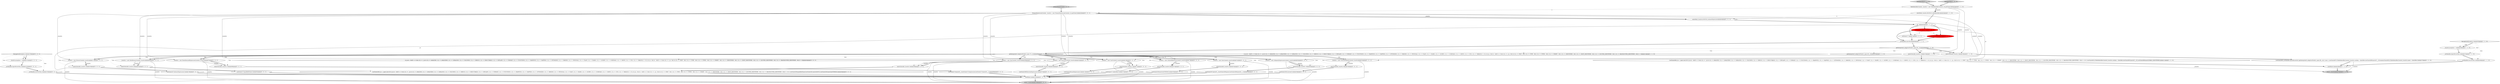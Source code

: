 digraph {
20 [style = filled, label = "tableIdentifier['0', '1', '0']", fillcolor = lightgray, shape = diamond image = "AAA0AAABBB2BBB"];
51 [style = filled, label = "_localctx = new StarContext(_localctx)@@@31@@@['0', '0', '1']", fillcolor = white, shape = ellipse image = "AAA0AAABBB3BBB"];
33 [style = filled, label = "_localctx = new ConstantDefaultContext(_localctx)@@@24@@@['0', '0', '1']", fillcolor = white, shape = ellipse image = "AAA0AAABBB3BBB"];
25 [style = filled, label = "{setState(563)_la = _input.LA(1)if ((((_la) & ~0x3f) == 0 && ((1L << _la) & ((1L << ANALYZE) | (1L << ANALYZED) | (1L << CATALOGS) | (1L << COLUMNS) | (1L << DEBUG) | (1L << EXECUTABLE) | (1L << EXPLAIN) | (1L << FORMAT) | (1L << FUNCTIONS) | (1L << GRAPHVIZ) | (1L << MAPPED) | (1L << OPTIMIZED) | (1L << PARSED) | (1L << PHYSICAL) | (1L << PLAN) | (1L << RLIKE) | (1L << QUERY) | (1L << SCHEMAS) | (1L << SHOW) | (1L << SYS) | (1L << TABLES))) != 0) || ((((_la - 64)) & ~0x3f) == 0 && ((1L << (_la - 64)) & ((1L << (TEXT - 64)) | (1L << (TYPE - 64)) | (1L << (TYPES - 64)) | (1L << (VERIFY - 64)) | (1L << (IDENTIFIER - 64)) | (1L << (DIGIT_IDENTIFIER - 64)) | (1L << (QUOTED_IDENTIFIER - 64)) | (1L << (BACKQUOTED_IDENTIFIER - 64)))) != 0)) {{setState(560)qualifiedName()setState(561)match(DOT)}}setState(565)match(ASTERISK)}@@@40@@@['0', '0', '1']", fillcolor = white, shape = ellipse image = "AAA0AAABBB3BBB"];
40 [style = filled, label = "{setState(567)match(T__0)setState(568)query()setState(569)match(T__1)}@@@64@@@['0', '0', '1']", fillcolor = white, shape = ellipse image = "AAA0AAABBB3BBB"];
43 [style = filled, label = "setState(577)@@@7@@@['0', '0', '1']", fillcolor = white, shape = ellipse image = "AAA0AAABBB3BBB"];
52 [style = filled, label = "_localctx = new CastContext(_localctx)@@@10@@@['0', '0', '1']", fillcolor = white, shape = ellipse image = "AAA0AAABBB3BBB"];
39 [style = filled, label = "{setState(558)constant()}@@@26@@@['0', '0', '1']", fillcolor = white, shape = ellipse image = "AAA0AAABBB3BBB"];
56 [style = filled, label = "enterOuterAlt(_localctx,3)@@@25@@@['0', '0', '1']", fillcolor = white, shape = ellipse image = "AAA0AAABBB3BBB"];
1 [style = filled, label = "(((_la) & ~0x3f) == 0 && ((1L << _la) & ((1L << ANALYZE) | (1L << ANALYZED) | (1L << CATALOGS) | (1L << COLUMNS) | (1L << DEBUG) | (1L << EXECUTABLE) | (1L << EXPLAIN) | (1L << FORMAT) | (1L << FUNCTIONS) | (1L << GRAPHVIZ) | (1L << MAPPED) | (1L << OPTIMIZED) | (1L << PARSED) | (1L << PHYSICAL) | (1L << PLAN) | (1L << RLIKE) | (1L << QUERY) | (1L << SCHEMAS) | (1L << SHOW) | (1L << SYS) | (1L << TABLES))) != 0) || ((((_la - 64)) & ~0x3f) == 0 && ((1L << (_la - 64)) & ((1L << (TEXT - 64)) | (1L << (TYPE - 64)) | (1L << (TYPES - 64)) | (1L << (VERIFY - 64)) | (1L << (IDENTIFIER - 64)) | (1L << (DIGIT_IDENTIFIER - 64)) | (1L << (QUOTED_IDENTIFIER - 64)) | (1L << (BACKQUOTED_IDENTIFIER - 64)))) != 0)@@@14@@@['1', '1', '0']", fillcolor = white, shape = diamond image = "AAA0AAABBB1BBB"];
54 [style = filled, label = "getInterpreter().adaptivePredict(_input,76,_ctx)@@@9@@@['0', '0', '1']", fillcolor = white, shape = diamond image = "AAA0AAABBB3BBB"];
27 [style = filled, label = "{setState(559)match(ASTERISK)}@@@33@@@['0', '0', '1']", fillcolor = white, shape = ellipse image = "AAA0AAABBB3BBB"];
9 [style = filled, label = "getInterpreter().adaptivePredict(_input,90,_ctx)@@@9@@@['1', '1', '0']", fillcolor = white, shape = diamond image = "AAA0AAABBB1BBB"];
44 [style = filled, label = "enterOuterAlt(_localctx,7)@@@63@@@['0', '0', '1']", fillcolor = white, shape = ellipse image = "AAA0AAABBB3BBB"];
59 [style = filled, label = "{setState(573)match(T__0)setState(574)expression()setState(575)match(T__1)}@@@89@@@['0', '0', '1']", fillcolor = white, shape = ellipse image = "AAA0AAABBB3BBB"];
46 [style = filled, label = "{exitRule()}@@@105@@@['0', '0', '1']", fillcolor = white, shape = ellipse image = "AAA0AAABBB3BBB"];
17 [style = filled, label = "_errHandler.sync(this)@@@8@@@['1', '1', '1']", fillcolor = white, shape = ellipse image = "AAA0AAABBB1BBB"];
21 [style = filled, label = "enterOuterAlt(_localctx,8)@@@74@@@['0', '0', '1']", fillcolor = white, shape = ellipse image = "AAA0AAABBB3BBB"];
4 [style = filled, label = "return _localctx@@@53@@@['1', '1', '0']", fillcolor = lightgray, shape = ellipse image = "AAA0AAABBB1BBB"];
49 [style = filled, label = "primaryExpression['0', '0', '1']", fillcolor = lightgray, shape = diamond image = "AAA0AAABBB3BBB"];
42 [style = filled, label = "_errHandler.reportError(this,re)@@@102@@@['0', '0', '1']", fillcolor = white, shape = ellipse image = "AAA0AAABBB3BBB"];
50 [style = filled, label = "{setState(557)extractExpression()}@@@19@@@['0', '0', '1']", fillcolor = white, shape = ellipse image = "AAA0AAABBB3BBB"];
57 [style = filled, label = "RecognitionException re@@@100@@@['0', '0', '1']", fillcolor = white, shape = diamond image = "AAA0AAABBB3BBB"];
12 [style = filled, label = "{setState(690)_errHandler.sync(this)switch (getInterpreter().adaptivePredict(_input,89,_ctx)) {case 1:{setState(687)((TableIdentifierContext)_localctx).catalog = identifier()setState(688)match(T__3)}breaksetState(692)((TableIdentifierContext)_localctx).name = identifier()}@@@27@@@['1', '1', '0']", fillcolor = white, shape = ellipse image = "AAA0AAABBB1BBB"];
18 [style = filled, label = "{exitRule()}@@@50@@@['1', '1', '0']", fillcolor = white, shape = ellipse image = "AAA0AAABBB1BBB"];
14 [style = filled, label = "enterOuterAlt(_localctx,2)@@@26@@@['1', '1', '0']", fillcolor = white, shape = ellipse image = "AAA0AAABBB1BBB"];
2 [style = filled, label = "enterOuterAlt(_localctx,1)@@@10@@@['1', '1', '0']", fillcolor = white, shape = ellipse image = "AAA0AAABBB1BBB"];
6 [style = filled, label = "_errHandler.reportError(this,re)@@@47@@@['1', '1', '0']", fillcolor = white, shape = ellipse image = "AAA0AAABBB1BBB"];
16 [style = filled, label = "_localctx.exception = re@@@46@@@['1', '1', '0']", fillcolor = white, shape = ellipse image = "AAA0AAABBB1BBB"];
53 [style = filled, label = "_localctx = new FunctionContext(_localctx)@@@55@@@['0', '0', '1']", fillcolor = white, shape = ellipse image = "AAA0AAABBB3BBB"];
31 [style = filled, label = "_localctx = new DereferenceContext(_localctx)@@@80@@@['0', '0', '1']", fillcolor = white, shape = ellipse image = "AAA0AAABBB3BBB"];
10 [style = filled, label = "_errHandler.recover(this,re)@@@48@@@['1', '1', '0']", fillcolor = white, shape = ellipse image = "AAA0AAABBB1BBB"];
61 [style = filled, label = "_localctx = new StarContext(_localctx)@@@38@@@['0', '0', '1']", fillcolor = white, shape = ellipse image = "AAA0AAABBB3BBB"];
28 [style = filled, label = "{setState(566)functionExpression()}@@@57@@@['0', '0', '1']", fillcolor = white, shape = ellipse image = "AAA0AAABBB3BBB"];
29 [style = filled, label = "enterRule(_localctx,60,RULE_primaryExpression)@@@4@@@['0', '0', '1']", fillcolor = white, shape = ellipse image = "AAA0AAABBB3BBB"];
38 [style = filled, label = "PrimaryExpressionContext _localctx = new PrimaryExpressionContext(_ctx,getState())@@@3@@@['0', '0', '1']", fillcolor = white, shape = ellipse image = "AAA0AAABBB3BBB"];
45 [style = filled, label = "_localctx = new ColumnReferenceContext(_localctx)@@@73@@@['0', '0', '1']", fillcolor = white, shape = ellipse image = "AAA0AAABBB3BBB"];
58 [style = filled, label = "enterOuterAlt(_localctx,5)@@@39@@@['0', '0', '1']", fillcolor = white, shape = ellipse image = "AAA0AAABBB3BBB"];
26 [style = filled, label = "enterOuterAlt(_localctx,2)@@@18@@@['0', '0', '1']", fillcolor = white, shape = ellipse image = "AAA0AAABBB3BBB"];
55 [style = filled, label = "{setState(556)castExpression()}@@@12@@@['0', '0', '1']", fillcolor = white, shape = ellipse image = "AAA0AAABBB3BBB"];
0 [style = filled, label = "tableIdentifier['1', '0', '0']", fillcolor = lightgray, shape = diamond image = "AAA0AAABBB1BBB"];
41 [style = filled, label = "_localctx = new SubqueryExpressionContext(_localctx)@@@62@@@['0', '0', '1']", fillcolor = white, shape = ellipse image = "AAA0AAABBB3BBB"];
30 [style = filled, label = "enterOuterAlt(_localctx,6)@@@56@@@['0', '0', '1']", fillcolor = white, shape = ellipse image = "AAA0AAABBB3BBB"];
60 [style = filled, label = "(((_la) & ~0x3f) == 0 && ((1L << _la) & ((1L << ANALYZE) | (1L << ANALYZED) | (1L << CATALOGS) | (1L << COLUMNS) | (1L << DEBUG) | (1L << EXECUTABLE) | (1L << EXPLAIN) | (1L << FORMAT) | (1L << FUNCTIONS) | (1L << GRAPHVIZ) | (1L << MAPPED) | (1L << OPTIMIZED) | (1L << PARSED) | (1L << PHYSICAL) | (1L << PLAN) | (1L << RLIKE) | (1L << QUERY) | (1L << SCHEMAS) | (1L << SHOW) | (1L << SYS) | (1L << TABLES))) != 0) || ((((_la - 64)) & ~0x3f) == 0 && ((1L << (_la - 64)) & ((1L << (TEXT - 64)) | (1L << (TYPE - 64)) | (1L << (TYPES - 64)) | (1L << (VERIFY - 64)) | (1L << (IDENTIFIER - 64)) | (1L << (DIGIT_IDENTIFIER - 64)) | (1L << (QUOTED_IDENTIFIER - 64)) | (1L << (BACKQUOTED_IDENTIFIER - 64)))) != 0)@@@43@@@['0', '0', '1']", fillcolor = white, shape = diamond image = "AAA0AAABBB3BBB"];
32 [style = filled, label = "enterOuterAlt(_localctx,9)@@@81@@@['0', '0', '1']", fillcolor = white, shape = ellipse image = "AAA0AAABBB3BBB"];
15 [style = filled, label = "int _la@@@5@@@['1', '1', '1']", fillcolor = white, shape = ellipse image = "AAA0AAABBB1BBB"];
7 [style = filled, label = "getInterpreter().adaptivePredict(_input,89,_ctx)@@@30@@@['1', '1', '0']", fillcolor = white, shape = diamond image = "AAA0AAABBB1BBB"];
11 [style = filled, label = "setState(695)@@@7@@@['1', '0', '0']", fillcolor = red, shape = ellipse image = "AAA1AAABBB1BBB"];
22 [style = filled, label = "enterOuterAlt(_localctx,1)@@@11@@@['0', '0', '1']", fillcolor = white, shape = ellipse image = "AAA0AAABBB3BBB"];
35 [style = filled, label = "_localctx = new ExtractContext(_localctx)@@@17@@@['0', '0', '1']", fillcolor = white, shape = ellipse image = "AAA0AAABBB3BBB"];
34 [style = filled, label = "{setState(572)qualifiedName()}@@@82@@@['0', '0', '1']", fillcolor = white, shape = ellipse image = "AAA0AAABBB3BBB"];
37 [style = filled, label = "_errHandler.recover(this,re)@@@103@@@['0', '0', '1']", fillcolor = white, shape = ellipse image = "AAA0AAABBB3BBB"];
23 [style = filled, label = "enterOuterAlt(_localctx,10)@@@88@@@['0', '0', '1']", fillcolor = white, shape = ellipse image = "AAA0AAABBB3BBB"];
36 [style = filled, label = "enterOuterAlt(_localctx,4)@@@32@@@['0', '0', '1']", fillcolor = white, shape = ellipse image = "AAA0AAABBB3BBB"];
48 [style = filled, label = "{setState(571)identifier()}@@@75@@@['0', '0', '1']", fillcolor = white, shape = ellipse image = "AAA0AAABBB3BBB"];
13 [style = filled, label = "TableIdentifierContext _localctx = new TableIdentifierContext(_ctx,getState())@@@3@@@['1', '1', '0']", fillcolor = white, shape = ellipse image = "AAA0AAABBB1BBB"];
47 [style = filled, label = "return _localctx@@@108@@@['0', '0', '1']", fillcolor = lightgray, shape = ellipse image = "AAA0AAABBB3BBB"];
5 [style = filled, label = "{setState(684)_la = _input.LA(1)if ((((_la) & ~0x3f) == 0 && ((1L << _la) & ((1L << ANALYZE) | (1L << ANALYZED) | (1L << CATALOGS) | (1L << COLUMNS) | (1L << DEBUG) | (1L << EXECUTABLE) | (1L << EXPLAIN) | (1L << FORMAT) | (1L << FUNCTIONS) | (1L << GRAPHVIZ) | (1L << MAPPED) | (1L << OPTIMIZED) | (1L << PARSED) | (1L << PHYSICAL) | (1L << PLAN) | (1L << RLIKE) | (1L << QUERY) | (1L << SCHEMAS) | (1L << SHOW) | (1L << SYS) | (1L << TABLES))) != 0) || ((((_la - 64)) & ~0x3f) == 0 && ((1L << (_la - 64)) & ((1L << (TEXT - 64)) | (1L << (TYPE - 64)) | (1L << (TYPES - 64)) | (1L << (VERIFY - 64)) | (1L << (IDENTIFIER - 64)) | (1L << (DIGIT_IDENTIFIER - 64)) | (1L << (QUOTED_IDENTIFIER - 64)) | (1L << (BACKQUOTED_IDENTIFIER - 64)))) != 0)) {{setState(681)((TableIdentifierContext)_localctx).catalog = identifier()setState(682)match(T__3)}}setState(686)match(TABLE_IDENTIFIER)}@@@11@@@['1', '1', '0']", fillcolor = white, shape = ellipse image = "AAA0AAABBB1BBB"];
19 [style = filled, label = "setState(693)@@@7@@@['0', '1', '0']", fillcolor = red, shape = ellipse image = "AAA1AAABBB2BBB"];
3 [style = filled, label = "RecognitionException re@@@45@@@['1', '1', '0']", fillcolor = white, shape = diamond image = "AAA0AAABBB1BBB"];
62 [style = filled, label = "_localctx.exception = re@@@101@@@['0', '0', '1']", fillcolor = white, shape = ellipse image = "AAA0AAABBB3BBB"];
24 [style = filled, label = "_localctx = new ParenthesizedExpressionContext(_localctx)@@@87@@@['0', '0', '1']", fillcolor = white, shape = ellipse image = "AAA0AAABBB3BBB"];
8 [style = filled, label = "enterRule(_localctx,88,RULE_tableIdentifier)@@@4@@@['1', '1', '0']", fillcolor = white, shape = ellipse image = "AAA0AAABBB1BBB"];
45->21 [style = solid, label="_localctx"];
29->15 [style = bold, label=""];
52->22 [style = solid, label="_localctx"];
54->35 [style = dotted, label="true"];
17->54 [style = bold, label=""];
34->46 [style = bold, label=""];
57->37 [style = dotted, label="true"];
0->13 [style = bold, label=""];
13->8 [style = solid, label="_localctx"];
54->22 [style = dotted, label="true"];
57->62 [style = bold, label=""];
51->47 [style = solid, label="_localctx"];
17->9 [style = bold, label=""];
21->48 [style = bold, label=""];
32->34 [style = bold, label=""];
3->16 [style = bold, label=""];
3->6 [style = dotted, label="true"];
54->41 [style = dotted, label="true"];
54->61 [style = dotted, label="true"];
24->47 [style = solid, label="_localctx"];
54->24 [style = dotted, label="true"];
54->52 [style = dotted, label="true"];
54->51 [style = dotted, label="true"];
54->31 [style = dotted, label="true"];
41->44 [style = solid, label="_localctx"];
30->28 [style = bold, label=""];
15->11 [style = bold, label=""];
62->42 [style = bold, label=""];
54->56 [style = dotted, label="true"];
53->30 [style = solid, label="_localctx"];
33->56 [style = solid, label="_localctx"];
5->4 [style = solid, label="_localctx"];
12->18 [style = bold, label=""];
54->33 [style = bold, label=""];
9->14 [style = bold, label=""];
33->56 [style = bold, label=""];
54->53 [style = bold, label=""];
11->43 [style = dashed, label="0"];
38->35 [style = solid, label="_localctx"];
15->5 [style = solid, label="_la"];
54->36 [style = dotted, label="true"];
54->45 [style = dotted, label="true"];
54->52 [style = bold, label=""];
15->25 [style = solid, label="_la"];
61->47 [style = solid, label="_localctx"];
38->33 [style = solid, label="_localctx"];
9->2 [style = bold, label=""];
16->6 [style = bold, label=""];
53->30 [style = bold, label=""];
49->38 [style = bold, label=""];
54->41 [style = bold, label=""];
38->24 [style = solid, label="_localctx"];
54->53 [style = dotted, label="true"];
35->26 [style = solid, label="_localctx"];
38->29 [style = solid, label="_localctx"];
27->46 [style = bold, label=""];
37->46 [style = bold, label=""];
18->4 [style = bold, label=""];
58->25 [style = bold, label=""];
54->60 [style = dotted, label="true"];
35->47 [style = solid, label="_localctx"];
13->14 [style = solid, label="_localctx"];
11->17 [style = bold, label=""];
12->4 [style = solid, label="_localctx"];
38->41 [style = solid, label="_localctx"];
45->21 [style = bold, label=""];
57->42 [style = dotted, label="true"];
54->61 [style = bold, label=""];
23->59 [style = bold, label=""];
45->47 [style = solid, label="_localctx"];
59->46 [style = bold, label=""];
10->18 [style = bold, label=""];
54->35 [style = bold, label=""];
54->58 [style = dotted, label="true"];
42->37 [style = bold, label=""];
20->13 [style = bold, label=""];
39->46 [style = bold, label=""];
8->15 [style = bold, label=""];
31->47 [style = solid, label="_localctx"];
54->23 [style = dotted, label="true"];
31->32 [style = bold, label=""];
54->44 [style = dotted, label="true"];
3->10 [style = dotted, label="true"];
22->55 [style = bold, label=""];
5->18 [style = bold, label=""];
19->17 [style = bold, label=""];
13->38 [style = dashed, label="0"];
52->47 [style = solid, label="_localctx"];
15->19 [style = bold, label=""];
52->22 [style = bold, label=""];
48->46 [style = bold, label=""];
43->17 [style = bold, label=""];
54->24 [style = bold, label=""];
51->36 [style = bold, label=""];
38->52 [style = solid, label="_localctx"];
6->10 [style = bold, label=""];
38->53 [style = solid, label="_localctx"];
24->23 [style = solid, label="_localctx"];
15->43 [style = bold, label=""];
9->1 [style = dotted, label="true"];
56->39 [style = bold, label=""];
38->45 [style = solid, label="_localctx"];
9->7 [style = dotted, label="true"];
54->32 [style = dotted, label="true"];
35->26 [style = bold, label=""];
8->29 [style = dashed, label="0"];
54->33 [style = dotted, label="true"];
2->5 [style = bold, label=""];
24->23 [style = bold, label=""];
54->51 [style = bold, label=""];
54->45 [style = bold, label=""];
57->62 [style = dotted, label="true"];
14->53 [style = dashed, label="0"];
13->2 [style = solid, label="_localctx"];
38->61 [style = solid, label="_localctx"];
50->46 [style = bold, label=""];
38->51 [style = solid, label="_localctx"];
38->29 [style = bold, label=""];
38->31 [style = solid, label="_localctx"];
44->40 [style = bold, label=""];
51->36 [style = solid, label="_localctx"];
25->46 [style = bold, label=""];
61->58 [style = bold, label=""];
2->52 [style = dashed, label="0"];
46->47 [style = bold, label=""];
61->58 [style = solid, label="_localctx"];
9->14 [style = dotted, label="true"];
40->46 [style = bold, label=""];
31->32 [style = solid, label="_localctx"];
53->47 [style = solid, label="_localctx"];
28->46 [style = bold, label=""];
55->46 [style = bold, label=""];
36->27 [style = bold, label=""];
54->31 [style = bold, label=""];
26->50 [style = bold, label=""];
11->19 [style = dashed, label="0"];
54->30 [style = dotted, label="true"];
9->2 [style = dotted, label="true"];
14->12 [style = bold, label=""];
54->21 [style = dotted, label="true"];
33->47 [style = solid, label="_localctx"];
54->26 [style = dotted, label="true"];
13->8 [style = bold, label=""];
41->44 [style = bold, label=""];
41->47 [style = solid, label="_localctx"];
9->54 [style = dashed, label="0"];
3->16 [style = dotted, label="true"];
}
